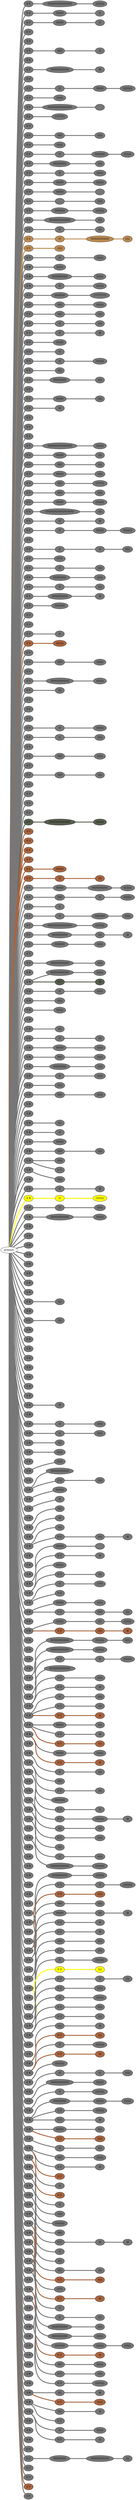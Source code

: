 graph {
 graph [rankdir=LR]
"primary" -- "A1" [penwidth=5,color="#777777"]
"A1" [label="S V", style=filled, fillcolor="#777777"]
"A1" -- "A1:0" [penwidth=5,color="#777777"]
"A1:0" [label="O\\O\\O\\O\\O\\O\\O\\O\\O", style=filled, fillcolor="#777777"]
"A1:0" -- "A1:1" [penwidth=5,color="#777777"]
"A1:1" [label="(\\\\\\\\\\\\\\\\)", style=filled, fillcolor="#777777"]
"primary" -- "A2" [penwidth=5,color="#777777"]
"A2" [label="S V", style=filled, fillcolor="#777777"]
"A2" -- "A2:0" [penwidth=5,color="#777777"]
"A2:0" [label="O\\O\\O", style=filled, fillcolor="#777777"]
"A2:0" -- "A2:1" [penwidth=5,color="#777777"]
"A2:1" [label="O", style=filled, fillcolor="#777777"]
"primary" -- "A3" [penwidth=5,color="#777777"]
"A3" [label="S V", style=filled, fillcolor="#777777"]
"A3" -- "A3:0" [penwidth=5,color="#777777"]
"A3:0" [label="O\\O\\O", style=filled, fillcolor="#777777"]
"A3:0" -- "A3:1" [penwidth=5,color="#777777"]
"A3:1" [label="O", style=filled, fillcolor="#777777"]
"primary" -- "A4" [penwidth=5,color="#777777"]
"A4" [label="S V", style=filled, fillcolor="#777777"]
"primary" -- "A5" [penwidth=5,color="#777777"]
"A5" [label="S V", style=filled, fillcolor="#777777"]
"primary" -- "A6" [penwidth=5,color="#777777"]
"A6" [label="S V", style=filled, fillcolor="#777777"]
"A6" -- "A6:0" [penwidth=5,color="#777777"]
"A6:0" [label="O\\O", style=filled, fillcolor="#777777"]
"A6:0" -- "A6:1" [penwidth=5,color="#777777"]
"A6:1" [label="O", style=filled, fillcolor="#777777"]
"primary" -- "A7" [penwidth=5,color="#777777"]
"A7" [label="S V", style=filled, fillcolor="#777777"]
"primary" -- "A8" [penwidth=5,color="#777777"]
"A8" [label="S V", style=filled, fillcolor="#777777"]
"A8" -- "A8:0" [penwidth=5,color="#777777"]
"A8:0" [label="O\\O\\O\\O\\O\\O\\O", style=filled, fillcolor="#777777"]
"A8:0" -- "A8:1" [penwidth=5,color="#777777"]
"A8:1" [label="\\8", style=filled, fillcolor="#777777"]
"primary" -- "A9" [penwidth=5,color="#777777"]
"A9" [label="S V", style=filled, fillcolor="#777777"]
"primary" -- "A10" [penwidth=5,color="#777777"]
"A10" [label="S V", style=filled, fillcolor="#777777"]
"A10" -- "A10:0" [penwidth=5,color="#777777"]
"A10:0" [label="O", style=filled, fillcolor="#777777"]
"A10:0" -- "A10:1" [penwidth=5,color="#777777"]
"A10:1" [label="O\\O\\O", style=filled, fillcolor="#777777"]
"A10:1" -- "A10:2" [penwidth=5,color="#777777"]
"A10:2" [label="(\\\\\\\\\\\\\\\\\\)", style=filled, fillcolor="#777777"]
"primary" -- "A11" [penwidth=5,color="#777777"]
"A11" [label="S V", style=filled, fillcolor="#777777"]
"A11" -- "A11:0" [penwidth=5,color="#777777"]
"A11:0" [label="(\\\\\\\\\\\\)", style=filled, fillcolor="#777777"]
"primary" -- "A12" [penwidth=5,color="#777777"]
"A12" [label="S V", style=filled, fillcolor="#777777"]
"A12" -- "A12:0" [penwidth=5,color="#777777"]
"A12:0" [label="O\\O\\O\\O\\O\\O\\O\\O\\O", style=filled, fillcolor="#777777"]
"A12:0" -- "A12:1" [penwidth=5,color="#777777"]
"A12:1" [label="", style=filled, fillcolor="#777777"]
"primary" -- "A13" [penwidth=5,color="#777777"]
"A13" [label="S V", style=filled, fillcolor="#777777"]
"A13" -- "A13:0" [penwidth=5,color="#777777"]
"A13:0" [label="(??????)", style=filled, fillcolor="#777777"]
"primary" -- "A14" [penwidth=5,color="#777777"]
"A14" [label="S V", style=filled, fillcolor="#777777"]
"primary" -- "A15" [penwidth=5,color="#777777"]
"A15" [label="S V", style=filled, fillcolor="#777777"]
"A15" -- "A15:0" [penwidth=5,color="#777777"]
"A15:0" [label="O\\O", style=filled, fillcolor="#777777"]
"A15:0" -- "A15:1" [penwidth=5,color="#777777"]
"A15:1" [label="(\\\\\\\\)", style=filled, fillcolor="#777777"]
"primary" -- "A16" [penwidth=5,color="#777777"]
"A16" [label="S V", style=filled, fillcolor="#777777"]
"A16" -- "A16:0" [penwidth=5,color="#777777"]
"A16:0" [label="(\\\\\\\\\\)", style=filled, fillcolor="#777777"]
"primary" -- "A17" [penwidth=5,color="#777777"]
"A17" [label="S V", style=filled, fillcolor="#777777"]
"A17" -- "A17:0" [penwidth=5,color="#777777"]
"A17:0" [label="O", style=filled, fillcolor="#777777"]
"A17:0" -- "A17:1" [penwidth=5,color="#777777"]
"A17:1" [label="O\\O\\O\\O", style=filled, fillcolor="#777777"]
"A17:1" -- "A17:2" [penwidth=5,color="#777777"]
"A17:2" [label="(\\\\\\\\\\\\\\)", style=filled, fillcolor="#777777"]
"primary" -- "A18" [penwidth=5,color="#777777"]
"A18" [label="S V", style=filled, fillcolor="#777777"]
"A18" -- "A18:0" [penwidth=5,color="#777777"]
"A18:0" [label="O\\O\\O\\O\\O", style=filled, fillcolor="#777777"]
"A18:0" -- "A18:1" [penwidth=5,color="#777777"]
"A18:1" [label="(\\\\\\)", style=filled, fillcolor="#777777"]
"primary" -- "A19" [penwidth=5,color="#777777"]
"A19" [label="S V", style=filled, fillcolor="#777777"]
"A19" -- "A19:0" [penwidth=5,color="#777777"]
"A19:0" [label="O", style=filled, fillcolor="#777777"]
"A19:0" -- "A19:1" [penwidth=5,color="#777777"]
"A19:1" [label="(\\\\\\\\\\\\)", style=filled, fillcolor="#777777"]
"primary" -- "A20" [penwidth=5,color="#777777"]
"A20" [label="S V", style=filled, fillcolor="#777777"]
"A20" -- "A20:0" [penwidth=5,color="#777777"]
"A20:0" [label="O\\O\\O", style=filled, fillcolor="#777777"]
"A20:0" -- "A20:1" [penwidth=5,color="#777777"]
"A20:1" [label="(\\\\\\\\\\\\\\)", style=filled, fillcolor="#777777"]
"primary" -- "A21" [penwidth=5,color="#777777"]
"A21" [label="S V", style=filled, fillcolor="#777777"]
"A21" -- "A21:0" [penwidth=5,color="#777777"]
"A21:0" [label="O\\O\\O", style=filled, fillcolor="#777777"]
"A21:0" -- "A21:1" [penwidth=5,color="#777777"]
"A21:1" [label="", style=filled, fillcolor="#777777"]
"primary" -- "A22" [penwidth=5,color="#777777"]
"A22" [label="S V", style=filled, fillcolor="#777777"]
"A22" -- "A22:0" [penwidth=5,color="#777777"]
"A22:0" [label="", style=filled, fillcolor="#777777"]
"A22:0" -- "A22:1" [penwidth=5,color="#777777"]
"A22:1" [label="(\\\\\\\\)", style=filled, fillcolor="#777777"]
"primary" -- "A23" [penwidth=5,color="#777777"]
"A23" [label="S V", style=filled, fillcolor="#777777"]
"A23" -- "A23:0" [penwidth=5,color="#777777"]
"A23:0" [label="O\\O\\O\\O", style=filled, fillcolor="#777777"]
"A23:0" -- "A23:1" [penwidth=5,color="#777777"]
"A23:1" [label="(\\\\\\\\\\\\\\\\)", style=filled, fillcolor="#777777"]
"primary" -- "A24" [penwidth=5,color="#777777"]
"A24" [label="S V", style=filled, fillcolor="#777777"]
"A24" -- "A24:0" [penwidth=5,color="#777777"]
"A24:0" [label="O\\O\\O\\O\\O\\O\\O\\O", style=filled, fillcolor="#777777"]
"A24:0" -- "A24:1" [penwidth=5,color="#777777"]
"A24:1" [label="(\\\\)", style=filled, fillcolor="#777777"]
"primary" -- "A25" [penwidth=5,color="#777777"]
"A25" [label="S V", style=filled, fillcolor="#777777"]
"A25" -- "A25:0" [penwidth=5,color="#777777"]
"A25:0" [label="O", style=filled, fillcolor="#777777"]
"A25:0" -- "A25:1" [penwidth=5,color="#777777"]
"A25:1" [label="(\\\\)", style=filled, fillcolor="#777777"]
"primary" -- "A26" [penwidth=5,color="#BB8B54"]
"A26" [label="S V", style=filled, fillcolor="#BB8B54"]
"A26" -- "A26:0" [penwidth=5,color="#BB8B54"]
"A26:0" [label="O", style=filled, fillcolor="#BB8B54"]
"A26:0" -- "A26:1" [penwidth=5,color="#BB8B54"]
"A26:1" [label="O\\O\\O\\O\\O\\O\\O", style=filled, fillcolor="#BB8B54"]
"A26:1" -- "A26:2" [penwidth=5,color="#BB8B54"]
"A26:2" [label="(\\\\\\)", style=filled, fillcolor="#BB8B54"]
"primary" -- "A27" [penwidth=5,color="#BB8B54"]
"A27" [label="S V", style=filled, fillcolor="#BB8B54"]
"A27" -- "A27:0" [penwidth=5,color="#BB8B54"]
"A27:0" [label="(\\\\\\\\)", style=filled, fillcolor="#BB8B54"]
"primary" -- "A28" [penwidth=5,color="#777777"]
"A28" [label="S V", style=filled, fillcolor="#777777"]
"A28" -- "A28:0" [penwidth=5,color="#777777"]
"A28:0" [label="O", style=filled, fillcolor="#777777"]
"A28:0" -- "A28:1" [penwidth=5,color="#777777"]
"A28:1" [label="(\\\\\\\\\\\\)", style=filled, fillcolor="#777777"]
"primary" -- "A29" [penwidth=5,color="#777777"]
"A29" [label="S R", style=filled, fillcolor="#777777"]
"A29" -- "A29:0" [penwidth=5,color="#777777"]
"A29:0" [label="(\\\\\\\\\\\\)", style=filled, fillcolor="#777777"]
"primary" -- "A30" [penwidth=5,color="#777777"]
"A30" [label="S R", style=filled, fillcolor="#777777"]
"A30" -- "A30:0" [penwidth=5,color="#777777"]
"A30:0" [label="O\\O\\O\\O\\O\\O", style=filled, fillcolor="#777777"]
"A30:0" -- "A30:1" [penwidth=5,color="#777777"]
"A30:1" [label="(\\\\\\\\\\\\)", style=filled, fillcolor="#777777"]
"primary" -- "A31" [penwidth=5,color="#777777"]
"A31" [label="S R", style=filled, fillcolor="#777777"]
"A31" -- "A31:0" [penwidth=5,color="#777777"]
"A31:0" [label="O", style=filled, fillcolor="#777777"]
"A31:0" -- "A31:1" [penwidth=5,color="#777777"]
"A31:1" [label="(\\\\\\\\\\\\\\)", style=filled, fillcolor="#777777"]
"primary" -- "A32" [penwidth=5,color="#777777"]
"A32" [label="S V", style=filled, fillcolor="#777777"]
"A32" -- "A32:0" [penwidth=5,color="#777777"]
"A32:0" [label="O\\O\\O\\O", style=filled, fillcolor="#777777"]
"A32:0" -- "A32:1" [penwidth=5,color="#777777"]
"A32:1" [label="(????????)", style=filled, fillcolor="#777777"]
"primary" -- "A33" [penwidth=5,color="#777777"]
"A33" [label="S V", style=filled, fillcolor="#777777"]
"A33" -- "A33:0" [penwidth=5,color="#777777"]
"A33:0" [label="O\\O", style=filled, fillcolor="#777777"]
"A33:0" -- "A33:1" [penwidth=5,color="#777777"]
"A33:1" [label="(\\\\\\\\\\\\\\)", style=filled, fillcolor="#777777"]
"primary" -- "A34" [penwidth=5,color="#777777"]
"A34" [label="S V", style=filled, fillcolor="#777777"]
"A34" -- "A34:0" [penwidth=5,color="#777777"]
"A34:0" [label="O\\O", style=filled, fillcolor="#777777"]
"A34:0" -- "A34:1" [penwidth=5,color="#777777"]
"A34:1" [label="(\\\\\\)", style=filled, fillcolor="#777777"]
"primary" -- "A35" [penwidth=5,color="#777777"]
"A35" [label="S V", style=filled, fillcolor="#777777"]
"A35" -- "A35:0" [penwidth=5,color="#777777"]
"A35:0" [label="O", style=filled, fillcolor="#777777"]
"A35:0" -- "A35:1" [penwidth=5,color="#777777"]
"A35:1" [label="(\\\\\\)", style=filled, fillcolor="#777777"]
"primary" -- "A36" [penwidth=5,color="#777777"]
"A36" [label="S V", style=filled, fillcolor="#777777"]
"A36" -- "A36:0" [penwidth=5,color="#777777"]
"A36:0" [label="O", style=filled, fillcolor="#777777"]
"A36:0" -- "A36:1" [penwidth=5,color="#777777"]
"A36:1" [label="\\8", style=filled, fillcolor="#777777"]
"primary" -- "A37" [penwidth=5,color="#777777"]
"A37" [label="S V", style=filled, fillcolor="#777777"]
"A37" -- "A37:0" [penwidth=5,color="#777777"]
"A37:0" [label="(\\\\\\\\\\\\\\)", style=filled, fillcolor="#777777"]
"primary" -- "A38" [penwidth=5,color="#777777"]
"A38" [label="S V", style=filled, fillcolor="#777777"]
"A38" -- "A38:0" [penwidth=5,color="#777777"]
"A38:0" [label="O", style=filled, fillcolor="#777777"]
"primary" -- "A39" [penwidth=5,color="#777777"]
"A39" [label="S V", style=filled, fillcolor="#777777"]
"A39" -- "A39:0" [penwidth=5,color="#777777"]
"A39:0" [label="O", style=filled, fillcolor="#777777"]
"A39:0" -- "A39:1" [penwidth=5,color="#777777"]
"A39:1" [label="(\\\\\\\\\\\\\\\\)", style=filled, fillcolor="#777777"]
"primary" -- "A40" [penwidth=5,color="#777777"]
"A40" [label="S V", style=filled, fillcolor="#777777"]
"A40" -- "A40:0" [penwidth=5,color="#777777"]
"A40:0" [label="(\\\\\\)", style=filled, fillcolor="#777777"]
"primary" -- "A41" [penwidth=5,color="#777777"]
"A41" [label="S V", style=filled, fillcolor="#777777"]
"A41" -- "A41:0" [penwidth=5,color="#777777"]
"A41:0" [label="O\\O\\O\\O\\O", style=filled, fillcolor="#777777"]
"A41:0" -- "A41:1" [penwidth=5,color="#777777"]
"A41:1" [label="(\\\\\\)", style=filled, fillcolor="#777777"]
"primary" -- "A42" [penwidth=5,color="#777777"]
"A42" [label="S V", style=filled, fillcolor="#777777"]
"primary" -- "A43" [penwidth=5,color="#777777"]
"A43" [label="S V", style=filled, fillcolor="#777777"]
"A43" -- "A43:0" [penwidth=5,color="#777777"]
"A43:0" [label="O\\O\\O", style=filled, fillcolor="#777777"]
"A43:0" -- "A43:1" [penwidth=5,color="#777777"]
"A43:1" [label="(\\\\\\)", style=filled, fillcolor="#777777"]
"primary" -- "A44" [penwidth=5,color="#777777"]
"A44" [label="S V", style=filled, fillcolor="#777777"]
"A44" -- "A44:0" [penwidth=5,color="#777777"]
"A44:0" [label="\\8", style=filled, fillcolor="#777777"]
"primary" -- "A45" [penwidth=5,color="#777777"]
"A45" [label="S V", style=filled, fillcolor="#777777"]
"primary" -- "A46" [penwidth=5,color="#777777"]
"A46" [label="S V", style=filled, fillcolor="#777777"]
"primary" -- "A47" [penwidth=5,color="#777777"]
"A47" [label="S V", style=filled, fillcolor="#777777"]
"primary" -- "A48" [penwidth=5,color="#777777"]
"A48" [label="S V", style=filled, fillcolor="#777777"]
"A48" -- "A48:0" [penwidth=5,color="#777777"]
"A48:0" [label="O\\O\\O\\O\\O\\O\\O\\O\\O", style=filled, fillcolor="#777777"]
"A48:0" -- "A48:1" [penwidth=5,color="#777777"]
"A48:1" [label="(\\\\\\\\\\\\\\)", style=filled, fillcolor="#777777"]
"primary" -- "A49" [penwidth=5,color="#777777"]
"A49" [label="S V", style=filled, fillcolor="#777777"]
"A49" -- "A49:0" [penwidth=5,color="#777777"]
"A49:0" [label="O\\O\\O", style=filled, fillcolor="#777777"]
"A49:0" -- "A49:1" [penwidth=5,color="#777777"]
"A49:1" [label="(\\\\)", style=filled, fillcolor="#777777"]
"primary" -- "A50" [penwidth=5,color="#777777"]
"A50" [label="S V", style=filled, fillcolor="#777777"]
"A50" -- "A50:0" [penwidth=5,color="#777777"]
"A50:0" [label="O\\O", style=filled, fillcolor="#777777"]
"A50:0" -- "A50:1" [penwidth=5,color="#777777"]
"A50:1" [label="(\\\\)", style=filled, fillcolor="#777777"]
"primary" -- "A51" [penwidth=5,color="#777777"]
"A51" [label="S V", style=filled, fillcolor="#777777"]
"A51" -- "A51:0" [penwidth=5,color="#777777"]
"A51:0" [label="O\\O\\O", style=filled, fillcolor="#777777"]
"A51:0" -- "A51:1" [penwidth=5,color="#777777"]
"A51:1" [label="(\\\\\\\\)", style=filled, fillcolor="#777777"]
"primary" -- "A52" [penwidth=5,color="#777777"]
"A52" [label="S V", style=filled, fillcolor="#777777"]
"A52" -- "A52:0" [penwidth=5,color="#777777"]
"A52:0" [label="O\\O", style=filled, fillcolor="#777777"]
"A52:0" -- "A52:1" [penwidth=5,color="#777777"]
"A52:1" [label="(?????)", style=filled, fillcolor="#777777"]
"primary" -- "A53" [penwidth=5,color="#777777"]
"A53" [label="S V", style=filled, fillcolor="#777777"]
"A53" -- "A53:0" [penwidth=5,color="#777777"]
"A53:0" [label="O\\O", style=filled, fillcolor="#777777"]
"A53:0" -- "A53:1" [penwidth=5,color="#777777"]
"A53:1" [label="(\\\\\\\\)", style=filled, fillcolor="#777777"]
"primary" -- "A54" [penwidth=5,color="#777777"]
"A54" [label="S V", style=filled, fillcolor="#777777"]
"A54" -- "A54:0" [penwidth=5,color="#777777"]
"A54:0" [label="O\\O\\O", style=filled, fillcolor="#777777"]
"A54:0" -- "A54:1" [penwidth=5,color="#777777"]
"A54:1" [label="(\\\\\\\\\\\\\\\\)", style=filled, fillcolor="#777777"]
"primary" -- "A55" [penwidth=5,color="#777777"]
"A55" [label="S V", style=filled, fillcolor="#777777"]
"A55" -- "A55:0" [penwidth=5,color="#777777"]
"A55:0" [label="O?O?O?O?O?O?O?O?O", style=filled, fillcolor="#777777"]
"A55:0" -- "A55:1" [penwidth=5,color="#777777"]
"A55:1" [label="(\\\\)", style=filled, fillcolor="#777777"]
"primary" -- "A56" [penwidth=5,color="#777777"]
"A56" [label="S V", style=filled, fillcolor="#777777"]
"A56" -- "A56:0" [penwidth=5,color="#777777"]
"A56:0" [label="O", style=filled, fillcolor="#777777"]
"A56:0" -- "A56:1" [penwidth=5,color="#777777"]
"A56:1" [label="\\8", style=filled, fillcolor="#777777"]
"primary" -- "A57" [penwidth=5,color="#777777"]
"A57" [label="S V", style=filled, fillcolor="#777777"]
"A57" -- "A57:0" [penwidth=5,color="#777777"]
"A57:0" [label="O", style=filled, fillcolor="#777777"]
"A57:0" -- "A57:1" [penwidth=5,color="#777777"]
"A57:1" [label="O\\O\\O", style=filled, fillcolor="#777777"]
"A57:1" -- "A57:2" [penwidth=5,color="#777777"]
"A57:2" [label="(\\\\\\\\\\\\\\\\\\)", style=filled, fillcolor="#777777"]
"primary" -- "A58" [penwidth=5,color="#777777"]
"A58" [label="S V", style=filled, fillcolor="#777777"]
"primary" -- "A59" [penwidth=5,color="#777777"]
"A59" [label="S V", style=filled, fillcolor="#777777"]
"A59" -- "A59:0" [penwidth=5,color="#777777"]
"A59:0" [label="O", style=filled, fillcolor="#777777"]
"A59:0" -- "A59:1" [penwidth=5,color="#777777"]
"A59:1" [label="O", style=filled, fillcolor="#777777"]
"A59:1" -- "A59:2" [penwidth=5,color="#777777"]
"A59:2" [label="(\\\\\\\\)", style=filled, fillcolor="#777777"]
"primary" -- "A60" [penwidth=5,color="#777777"]
"A60" [label="S V", style=filled, fillcolor="#777777"]
"A60" -- "A60:0" [penwidth=5,color="#777777"]
"A60:0" [label="(???)", style=filled, fillcolor="#777777"]
"primary" -- "A61" [penwidth=5,color="#777777"]
"A61" [label="S V", style=filled, fillcolor="#777777"]
"A61" -- "A61:0" [penwidth=5,color="#777777"]
"A61:0" [label="O", style=filled, fillcolor="#777777"]
"A61:0" -- "A61:1" [penwidth=5,color="#777777"]
"A61:1" [label="(\\\\\\)", style=filled, fillcolor="#777777"]
"primary" -- "A62" [penwidth=5,color="#777777"]
"A62" [label="S V", style=filled, fillcolor="#777777"]
"A62" -- "A62:0" [penwidth=5,color="#777777"]
"A62:0" [label="O\\O\\O\\O\\O", style=filled, fillcolor="#777777"]
"A62:0" -- "A62:1" [penwidth=5,color="#777777"]
"A62:1" [label="(\\\\\\\\\\)", style=filled, fillcolor="#777777"]
"primary" -- "A63" [penwidth=5,color="#777777"]
"A63" [label="S V", style=filled, fillcolor="#777777"]
"A63" -- "A63:0" [penwidth=5,color="#777777"]
"A63:0" [label="O", style=filled, fillcolor="#777777"]
"A63:0" -- "A63:1" [penwidth=5,color="#777777"]
"A63:1" [label="(\\\\)", style=filled, fillcolor="#777777"]
"primary" -- "A64" [penwidth=5,color="#777777"]
"A64" [label="S V", style=filled, fillcolor="#777777"]
"A64" -- "A64:0" [penwidth=5,color="#777777"]
"A64:0" [label="O\\O\\O\\O\\O\\O", style=filled, fillcolor="#777777"]
"A64:0" -- "A64:1" [penwidth=5,color="#777777"]
"A64:1" [label="\\8", style=filled, fillcolor="#777777"]
"primary" -- "A65" [penwidth=5,color="#777777"]
"A65" [label="S V", style=filled, fillcolor="#777777"]
"A65" -- "A65:0" [penwidth=5,color="#777777"]
"A65:0" [label="O\\O\\O\\O", style=filled, fillcolor="#777777"]
"primary" -- "A66" [penwidth=5,color="#777777"]
"A66" [label="S V", style=filled, fillcolor="#777777"]
"primary" -- "A67" [penwidth=5,color="#777777"]
"A67" [label="S V", style=filled, fillcolor="#777777"]
"primary" -- "A68" [penwidth=5,color="#777777"]
"A68" [label="S V", style=filled, fillcolor="#777777"]
"A68" -- "A68:0" [penwidth=5,color="#777777"]
"A68:0" [label="O", style=filled, fillcolor="#777777"]
"primary" -- "A69" [penwidth=5,color="#A86540"]
"A69" [label="S V", style=filled, fillcolor="#A86540"]
"A69" -- "A69:0" [penwidth=5,color="#A86540"]
"A69:0" [label="(\\\\\\\\\\\\\\)", style=filled, fillcolor="#A86540"]
"primary" -- "A70" [penwidth=5,color="#777777"]
"A70" [label="S V", style=filled, fillcolor="#777777"]
"primary" -- "A71" [penwidth=5,color="#777777"]
"A71" [label="S V", style=filled, fillcolor="#777777"]
"A71" -- "A71:0" [penwidth=5,color="#777777"]
"A71:0" [label="O\\O", style=filled, fillcolor="#777777"]
"A71:0" -- "A71:1" [penwidth=5,color="#777777"]
"A71:1" [label="(\\\\\\\\\\\\)", style=filled, fillcolor="#777777"]
"primary" -- "A72" [penwidth=5,color="#777777"]
"A72" [label="S V", style=filled, fillcolor="#777777"]
"primary" -- "A73" [penwidth=5,color="#777777"]
"A73" [label="S V", style=filled, fillcolor="#777777"]
"A73" -- "A73:0" [penwidth=5,color="#777777"]
"A73:0" [label="O\\O\\O\\O\\O\\O\\O", style=filled, fillcolor="#777777"]
"A73:0" -- "A73:1" [penwidth=5,color="#777777"]
"A73:1" [label="(\\\\\\\\\\\\\\)", style=filled, fillcolor="#777777"]
"primary" -- "A74" [penwidth=5,color="#777777"]
"A74" [label="S V", style=filled, fillcolor="#777777"]
"A74" -- "A74:0" [penwidth=5,color="#777777"]
"A74:0" [label="(\\\\)", style=filled, fillcolor="#777777"]
"primary" -- "A75" [penwidth=5,color="#777777"]
"A75" [label="S V", style=filled, fillcolor="#777777"]
"primary" -- "A76" [penwidth=5,color="#777777"]
"A76" [label="S V", style=filled, fillcolor="#777777"]
"primary" -- "A77" [penwidth=5,color="#777777"]
"A77" [label="S V", style=filled, fillcolor="#777777"]
"primary" -- "A78" [penwidth=5,color="#777777"]
"A78" [label="S V", style=filled, fillcolor="#777777"]
"A78" -- "A78:0" [penwidth=5,color="#777777"]
"A78:0" [label="O", style=filled, fillcolor="#777777"]
"A78:0" -- "A78:1" [penwidth=5,color="#777777"]
"A78:1" [label="(\\\\\\\\\\\\\\)", style=filled, fillcolor="#777777"]
"primary" -- "A79" [penwidth=5,color="#777777"]
"A79" [label="S V", style=filled, fillcolor="#777777"]
"A79" -- "A79:0" [penwidth=5,color="#777777"]
"A79:0" [label="O", style=filled, fillcolor="#777777"]
"A79:0" -- "A79:1" [penwidth=5,color="#777777"]
"A79:1" [label="(\\\\\\\\)", style=filled, fillcolor="#777777"]
"primary" -- "A80" [penwidth=5,color="#777777"]
"A80" [label="S V", style=filled, fillcolor="#777777"]
"primary" -- "A81" [penwidth=5,color="#777777"]
"A81" [label="S V", style=filled, fillcolor="#777777"]
"A81" -- "A81:0" [penwidth=5,color="#777777"]
"A81:0" [label="O\\O", style=filled, fillcolor="#777777"]
"A81:0" -- "A81:1" [penwidth=5,color="#777777"]
"A81:1" [label="(\\\\\\\\\\)", style=filled, fillcolor="#777777"]
"primary" -- "A82" [penwidth=5,color="#777777"]
"A82" [label="S V", style=filled, fillcolor="#777777"]
"primary" -- "A83" [penwidth=5,color="#777777"]
"A83" [label="S V", style=filled, fillcolor="#777777"]
"A83" -- "A83:0" [penwidth=5,color="#777777"]
"A83:0" [label="O\\O", style=filled, fillcolor="#777777"]
"A83:0" -- "A83:1" [penwidth=5,color="#777777"]
"A83:1" [label="(\\\\\\)", style=filled, fillcolor="#777777"]
"primary" -- "A84" [penwidth=5,color="#777777"]
"A84" [label="S V", style=filled, fillcolor="#777777"]
"primary" -- "A85" [penwidth=5,color="#777777"]
"A85" [label="S V", style=filled, fillcolor="#777777"]
"primary" -- "A86" [penwidth=5,color="#777777"]
"A86" [label="S V", style=filled, fillcolor="#777777"]
"primary" -- "A87" [penwidth=5,color="#777777"]
"A87" [label="S V", style=filled, fillcolor="#777777"]
"primary" -- "A88" [penwidth=5,color="#575E4E"]
"A88" [label="S V", style=filled, fillcolor="#575E4E"]
"A88" -- "A88:0" [penwidth=5,color="#575E4E"]
"A88:0" [label="O\\O\\O\\O\\O\\O\\O\\O", style=filled, fillcolor="#575E4E"]
"A88:0" -- "A88:1" [penwidth=5,color="#575E4E"]
"A88:1" [label="(\\\\\\\\\\\\\\)", style=filled, fillcolor="#575E4E"]
"primary" -- "A89" [penwidth=5,color="#A86540"]
"A89" [label="S V", style=filled, fillcolor="#A86540"]
"primary" -- "A90" [penwidth=5,color="#A86540"]
"A90" [label="S V", style=filled, fillcolor="#A86540"]
"primary" -- "A91" [penwidth=5,color="#A86540"]
"A91" [label="S V", style=filled, fillcolor="#A86540"]
"primary" -- "A92" [penwidth=5,color="#A86540"]
"A92" [label="S V", style=filled, fillcolor="#A86540"]
"primary" -- "A93" [penwidth=5,color="#A86540"]
"A93" [label="S V", style=filled, fillcolor="#A86540"]
"A93" -- "A93:0" [penwidth=5,color="#A86540"]
"A93:0" [label="O\\O\\O", style=filled, fillcolor="#A86540"]
"primary" -- "A94" [penwidth=5,color="#A86540"]
"A94" [label="S V", style=filled, fillcolor="#A86540"]
"A94" -- "A94:0" [penwidth=5,color="#A86540"]
"A94:0" [label="O", style=filled, fillcolor="#A86540"]
"A94:0" -- "A94:1" [penwidth=5,color="#A86540"]
"A94:1" [label="(\\\\)", style=filled, fillcolor="#A86540"]
"primary" -- "B1" [penwidth=5,color="#777777"]
"B1" [label="S V", style=filled, fillcolor="#777777"]
"B1" -- "B1:0" [penwidth=5,color="#777777"]
"B1:0" [label="O\\O\\O", style=filled, fillcolor="#777777"]
"B1:0" -- "B1:1" [penwidth=5,color="#777777"]
"B1:1" [label="O\\O\\O\\O\\O\\O", style=filled, fillcolor="#777777"]
"B1:1" -- "B1:2" [penwidth=5,color="#777777"]
"B1:2" [label="(\\\\\\\\\\\\\\\\)", style=filled, fillcolor="#777777"]
"primary" -- "B2" [penwidth=5,color="#777777"]
"B2" [label="S V", style=filled, fillcolor="#777777"]
"B2" -- "B2:0" [penwidth=5,color="#777777"]
"B2:0" [label="O\\O", style=filled, fillcolor="#777777"]
"B2:0" -- "B2:1" [penwidth=5,color="#777777"]
"B2:1" [label="O", style=filled, fillcolor="#777777"]
"B2:1" -- "B2:2" [penwidth=5,color="#777777"]
"B2:2" [label="(\\\\\\\\\\\\\\\\)", style=filled, fillcolor="#777777"]
"primary" -- "B3" [penwidth=5,color="#777777"]
"B3" [label="S V", style=filled, fillcolor="#777777"]
"B3" -- "B3:0" [penwidth=5,color="#777777"]
"B3:0" [label="O", style=filled, fillcolor="#777777"]
"primary" -- "B4" [penwidth=5,color="#777777"]
"B4" [label="S V", style=filled, fillcolor="#777777"]
"B4" -- "B4:0" [penwidth=5,color="#777777"]
"B4:0" [label="O", style=filled, fillcolor="#777777"]
"B4:0" -- "B4:1" [penwidth=5,color="#777777"]
"B4:1" [label="O\\O\\O\\O", style=filled, fillcolor="#777777"]
"B4:1" -- "B4:2" [penwidth=5,color="#777777"]
"B4:2" [label="(\\\\\\\\\\)", style=filled, fillcolor="#777777"]
"primary" -- "B5" [penwidth=5,color="#777777"]
"B5" [label="S V", style=filled, fillcolor="#777777"]
"B5" -- "B5:0" [penwidth=5,color="#777777"]
"B5:0" [label="O\\O\\O\\O\\O\\O\\O\\O\\O", style=filled, fillcolor="#777777"]
"B5:0" -- "B5:1" [penwidth=5,color="#777777"]
"B5:1" [label="(\\\\\\\\\\\\\\\\\\)", style=filled, fillcolor="#777777"]
"primary" -- "B6" [penwidth=5,color="#777777"]
"B6" [label="S V", style=filled, fillcolor="#777777"]
"B6" -- "B6:0" [penwidth=5,color="#777777"]
"B6:0" [label="O\\O\\O\\O\\O\\O", style=filled, fillcolor="#777777"]
"B6:0" -- "B6:1" [penwidth=5,color="#777777"]
"B6:1" [label="(\\\\)", style=filled, fillcolor="#777777"]
"B6:1" -- "B6:2" [penwidth=5,color="#777777"]
"B6:2" [label="\\8", style=filled, fillcolor="#777777"]
"primary" -- "B7" [penwidth=5,color="#777777"]
"B7" [label="S V", style=filled, fillcolor="#777777"]
"B7" -- "B7:0" [penwidth=5,color="#777777"]
"B7:0" [label="O\\O\\O\\O", style=filled, fillcolor="#777777"]
"B7:0" -- "B7:1" [penwidth=5,color="#777777"]
"B7:1" [label="(\\\\\\\\\\)", style=filled, fillcolor="#777777"]
"primary" -- "B8" [penwidth=5,color="#777777"]
"B8" [label="S V", style=filled, fillcolor="#777777"]
"primary" -- "B9" [penwidth=5,color="#777777"]
"B9" [label="S V", style=filled, fillcolor="#777777"]
"B9" -- "B9:0" [penwidth=5,color="#777777"]
"B9:0" [label="O\\O\\O\\O\\O\\O\\O", style=filled, fillcolor="#777777"]
"B9:0" -- "B9:1" [penwidth=5,color="#777777"]
"B9:1" [label="(\\\\\\\\)", style=filled, fillcolor="#777777"]
"primary" -- "B10" [penwidth=5,color="#777777"]
"B10" [label="S R", style=filled, fillcolor="#777777"]
"primary" -- "B11" [penwidth=5,color="#777777"]
"B11" [label="S R", style=filled, fillcolor="#777777"]
"B11" -- "B11:0" [penwidth=5,color="#777777"]
"B11:0" [label="O\\O\\O\\O\\O\\O\\O", style=filled, fillcolor="#777777"]
"B11:0" -- "B11:1" [penwidth=5,color="#777777"]
"B11:1" [label="(\\\\\\\\\\\\)", style=filled, fillcolor="#777777"]
"B11" -- "B11s1" [penwidth=5,color="#575E4E"]
"B11s1" [label="S U", style=filled, fillcolor="#575E4E"]
"B11s1" -- "B11s1:0" [penwidth=5,color="#575E4E"]
"B11s1:0" [label="/8", style=filled, fillcolor="#575E4E"]
"primary" -- "B12" [penwidth=5,color="#777777"]
"B12" [label="S R", style=filled, fillcolor="#777777"]
"B12" -- "B12:0" [penwidth=5,color="#777777"]
"B12:0" [label="O", style=filled, fillcolor="#777777"]
"B12:0" -- "B12:1" [penwidth=5,color="#777777"]
"B12:1" [label="(\\\\\\\\\\)", style=filled, fillcolor="#777777"]
"primary" -- "B13" [penwidth=5,color="#777777"]
"B13" [label="S R", style=filled, fillcolor="#777777"]
"B13" -- "B13:0" [penwidth=5,color="#777777"]
"B13:0" [label="(\\\\\\\\)", style=filled, fillcolor="#777777"]
"primary" -- "B14" [penwidth=5,color="#777777"]
"B14" [label="S R", style=filled, fillcolor="#777777"]
"B14" -- "B14:0" [penwidth=5,color="#777777"]
"B14:0" [label="(\\\\\\\\\\\\)", style=filled, fillcolor="#777777"]
"primary" -- "B15" [penwidth=5,color="#777777"]
"B15" [label="S R", style=filled, fillcolor="#777777"]
"primary" -- "B16" [penwidth=5,color="#777777"]
"B16" [label="S R", style=filled, fillcolor="#777777"]
"B16" -- "B16:0" [penwidth=5,color="#777777"]
"B16:0" [label="(\\\\)", style=filled, fillcolor="#777777"]
"primary" -- "B17" [penwidth=5,color="#777777"]
"B17" [label="S R", style=filled, fillcolor="#777777"]
"B17" -- "B17:0" [penwidth=5,color="#777777"]
"B17:0" [label="O", style=filled, fillcolor="#777777"]
"B17:0" -- "B17:1" [penwidth=5,color="#777777"]
"B17:1" [label="(\\\\)", style=filled, fillcolor="#777777"]
"primary" -- "B18" [penwidth=5,color="#777777"]
"B18" [label="S R", style=filled, fillcolor="#777777"]
"B18" -- "B18:0" [penwidth=5,color="#777777"]
"B18:0" [label="O\\O\\O", style=filled, fillcolor="#777777"]
"B18:0" -- "B18:1" [penwidth=5,color="#777777"]
"B18:1" [label="(\\\\\\\\\\)", style=filled, fillcolor="#777777"]
"primary" -- "B19" [penwidth=5,color="#777777"]
"B19" [label="S R", style=filled, fillcolor="#777777"]
"B19" -- "B19:0" [penwidth=5,color="#777777"]
"B19:0" [label="O\\O", style=filled, fillcolor="#777777"]
"B19:0" -- "B19:1" [penwidth=5,color="#777777"]
"B19:1" [label="(\\\\\\\\\\)", style=filled, fillcolor="#777777"]
"primary" -- "B20" [penwidth=5,color="#777777"]
"B20" [label="S R", style=filled, fillcolor="#777777"]
"B20" -- "B20:0" [penwidth=5,color="#777777"]
"B20:0" [label="O\\O\\O\\O\\O", style=filled, fillcolor="#777777"]
"B20:0" -- "B20:1" [penwidth=5,color="#777777"]
"B20:1" [label="(\\\\\\\\)", style=filled, fillcolor="#777777"]
"primary" -- "B21" [penwidth=5,color="#777777"]
"B21" [label="S R", style=filled, fillcolor="#777777"]
"B21" -- "B21:0" [penwidth=5,color="#777777"]
"B21:0" [label="O", style=filled, fillcolor="#777777"]
"B21:0" -- "B21:1" [penwidth=5,color="#777777"]
"B21:1" [label="(\\\\\\\\\\)", style=filled, fillcolor="#777777"]
"primary" -- "B22" [penwidth=5,color="#777777"]
"B22" [label="S R", style=filled, fillcolor="#777777"]
"B22" -- "B22:0" [penwidth=5,color="#777777"]
"B22:0" [label="(\\\\\\\\)", style=filled, fillcolor="#777777"]
"primary" -- "B23" [penwidth=5,color="#777777"]
"B23" [label="S R", style=filled, fillcolor="#777777"]
"B23" -- "B23:0" [penwidth=5,color="#777777"]
"B23:0" [label="O\\O", style=filled, fillcolor="#777777"]
"B23:0" -- "B23:1" [penwidth=5,color="#777777"]
"B23:1" [label="(\\\\\\\\\\)", style=filled, fillcolor="#777777"]
"primary" -- "B24" [penwidth=5,color="#777777"]
"B24" [label="S R", style=filled, fillcolor="#777777"]
"primary" -- "B25" [penwidth=5,color="#777777"]
"B25" [label="S R", style=filled, fillcolor="#777777"]
"primary" -- "B26" [penwidth=5,color="#777777"]
"B26" [label="S R", style=filled, fillcolor="#777777"]
"B26" -- "B26:0" [penwidth=5,color="#777777"]
"B26:0" [label="(\\\\)", style=filled, fillcolor="#777777"]
"primary" -- "B27" [penwidth=5,color="#777777"]
"B27" [label="S R", style=filled, fillcolor="#777777"]
"B27" -- "B27:0" [penwidth=5,color="#777777"]
"B27:0" [label="O", style=filled, fillcolor="#777777"]
"primary" -- "B28" [penwidth=5,color="#777777"]
"B28" [label="S R", style=filled, fillcolor="#777777"]
"B28" -- "B28:0" [penwidth=5,color="#777777"]
"B28:0" [label="O\\O\\O", style=filled, fillcolor="#777777"]
"primary" -- "B29" [penwidth=5,color="#777777"]
"B29" [label="S R", style=filled, fillcolor="#777777"]
"B29" -- "B29:0" [penwidth=5,color="#777777"]
"B29:0" [label="O\\O", style=filled, fillcolor="#777777"]
"B29:0" -- "B29:1" [penwidth=5,color="#777777"]
"B29:1" [label="(\\\\\\)", style=filled, fillcolor="#777777"]
"primary" -- "B30" [penwidth=5,color="#777777"]
"B30" [label="S R", style=filled, fillcolor="#777777"]
"B30" -- "B30:0" [penwidth=5,color="#777777"]
"B30:0" [label="(\\\\\\\\)", style=filled, fillcolor="#777777"]
"B30" -- "B30s1" [penwidth=5,color="#777777"]
"B30s1" [label="S U", style=filled, fillcolor="#777777"]
"primary" -- "B31" [penwidth=5,color="#777777"]
"B31" [label="S R", style=filled, fillcolor="#777777"]
"B31" -- "B31:0" [penwidth=5,color="#777777"]
"B31:0" [label="(\\\\\\\\)", style=filled, fillcolor="#777777"]
"primary" -- "B32" [penwidth=5,color="#777777"]
"B32" [label="S R", style=filled, fillcolor="#777777"]
"primary" -- "B33" [penwidth=5,color="#777777"]
"B33" [label="S R", style=filled, fillcolor="#777777"]
"B33" -- "B33:0" [penwidth=5,color="#777777"]
"B33:0" [label="O", style=filled, fillcolor="#777777"]
"B33:0" -- "B33:1" [penwidth=5,color="#777777"]
"B33:1" [label="\\8", style=filled, fillcolor="#777777"]
"primary" -- "B34" [penwidth=5,color=yellow]
"B34" [label="S R", style=filled, fillcolor=yellow]
"B34" -- "B34:0" [penwidth=5,color=yellow]
"B34:0" [label="O", style=filled, fillcolor=yellow]
"B34:0" -- "B34:1" [penwidth=5,color=yellow]
"B34:1" [label="(\\\\\\\\\\\\\\\\)", style=filled, fillcolor=yellow]
"primary" -- "B35" [penwidth=5,color="#777777"]
"B35" [label="S R", style=filled, fillcolor="#777777"]
"B35" -- "B35:0" [penwidth=5,color="#777777"]
"B35:0" [label="O", style=filled, fillcolor="#777777"]
"B35:0" -- "B35:1" [penwidth=5,color="#777777"]
"B35:1" [label="(\\\\\\\\\\)", style=filled, fillcolor="#777777"]
"primary" -- "B36" [penwidth=5,color="#777777"]
"B36" [label="S R", style=filled, fillcolor="#777777"]
"B36" -- "B36:0" [penwidth=5,color="#777777"]
"B36:0" [label="O\\O\\O\\O\\O\\O\\O", style=filled, fillcolor="#777777"]
"B36:0" -- "B36:1" [penwidth=5,color="#777777"]
"B36:1" [label="(\\\\\\\\\\\\\\)", style=filled, fillcolor="#777777"]
"primary" -- "B37" [penwidth=5,color="#777777"]
"B37" [label="S R", style=filled, fillcolor="#777777"]
"primary" -- "B38" [penwidth=5,color="#777777"]
"B38" [label="S R", style=filled, fillcolor="#777777"]
"primary" -- "B39" [penwidth=5,color="#777777"]
"B39" [label="S R", style=filled, fillcolor="#777777"]
"primary" -- "B40" [penwidth=5,color="#777777"]
"B40" [label="S R", style=filled, fillcolor="#777777"]
"primary" -- "B41" [penwidth=5,color="#777777"]
"B41" [label="S R", style=filled, fillcolor="#777777"]
"primary" -- "B42" [penwidth=5,color="#777777"]
"B42" [label="S R", style=filled, fillcolor="#777777"]
"primary" -- "B43" [penwidth=5,color="#777777"]
"B43" [label="S R", style=filled, fillcolor="#777777"]
"primary" -- "B44" [penwidth=5,color="#777777"]
"B44" [label="S R", style=filled, fillcolor="#777777"]
"primary" -- "B45" [penwidth=5,color="#777777"]
"B45" [label="S R", style=filled, fillcolor="#777777"]
"B45" -- "B45:0" [penwidth=5,color="#777777"]
"B45:0" [label="(\\\\)", style=filled, fillcolor="#777777"]
"primary" -- "B46" [penwidth=5,color="#777777"]
"B46" [label="S R", style=filled, fillcolor="#777777"]
"primary" -- "B47" [penwidth=5,color="#777777"]
"B47" [label="S U", style=filled, fillcolor="#777777"]
"B47" -- "B47:0" [penwidth=5,color="#777777"]
"B47:0" [label="(\\\\)", style=filled, fillcolor="#777777"]
"primary" -- "B48" [penwidth=5,color="#777777"]
"B48" [label="S R", style=filled, fillcolor="#777777"]
"primary" -- "B49" [penwidth=5,color="#777777"]
"B49" [label="S R", style=filled, fillcolor="#777777"]
"primary" -- "B50" [penwidth=5,color="#777777"]
"B50" [label="S R", style=filled, fillcolor="#777777"]
"primary" -- "B51" [penwidth=5,color="#777777"]
"B51" [label="S R", style=filled, fillcolor="#777777"]
"primary" -- "B52" [penwidth=5,color="#777777"]
"B52" [label="S R", style=filled, fillcolor="#777777"]
"primary" -- "B53" [penwidth=5,color="#777777"]
"B53" [label="S R", style=filled, fillcolor="#777777"]
"primary" -- "B54" [penwidth=5,color="#777777"]
"B54" [label="S R", style=filled, fillcolor="#777777"]
"primary" -- "B55" [penwidth=5,color="#777777"]
"B55" [label="S R", style=filled, fillcolor="#777777"]
"primary" -- "B56" [penwidth=5,color="#777777"]
"B56" [label="S R", style=filled, fillcolor="#777777"]
"B56" -- "B56:0" [penwidth=5,color="#777777"]
"B56:0" [label="\\8", style=filled, fillcolor="#777777"]
"primary" -- "B57" [penwidth=5,color="#777777"]
"B57" [label="S R", style=filled, fillcolor="#777777"]
"primary" -- "B58" [penwidth=5,color="#777777"]
"B58" [label="S R", style=filled, fillcolor="#777777"]
"B58" -- "B58:0" [penwidth=5,color="#777777"]
"B58:0" [label="O", style=filled, fillcolor="#777777"]
"B58:0" -- "B58:1" [penwidth=5,color="#777777"]
"B58:1" [label="(\\\\\\\\\\)", style=filled, fillcolor="#777777"]
"primary" -- "B59" [penwidth=5,color="#777777"]
"B59" [label="S R", style=filled, fillcolor="#777777"]
"B59" -- "B59:0" [penwidth=5,color="#777777"]
"B59:0" [label="O", style=filled, fillcolor="#777777"]
"B59:0" -- "B59:1" [penwidth=5,color="#777777"]
"B59:1" [label="(\\\\\\\\\\)", style=filled, fillcolor="#777777"]
"primary" -- "B60" [penwidth=5,color="#777777"]
"B60" [label="S R", style=filled, fillcolor="#777777"]
"B60" -- "B60:0" [penwidth=5,color="#777777"]
"B60:0" [label="(\\\\)", style=filled, fillcolor="#777777"]
"primary" -- "B61" [penwidth=5,color="#777777"]
"B61" [label="S R", style=filled, fillcolor="#777777"]
"B61" -- "B61:0" [penwidth=5,color="#777777"]
"B61:0" [label="(\\\\\\\\\\)", style=filled, fillcolor="#777777"]
"primary" -- "B62" [penwidth=5,color="#777777"]
"B62" [label="S R", style=filled, fillcolor="#777777"]
"primary" -- "B63" [penwidth=5,color="#777777"]
"B63" [label="S R", style=filled, fillcolor="#777777"]
"B63" -- "B63:0" [penwidth=5,color="#777777"]
"B63:0" [label="(\\\\\\\\\\)", style=filled, fillcolor="#777777"]
"primary" -- "B64" [penwidth=5,color="#777777"]
"B64" [label="S R", style=filled, fillcolor="#777777"]
"primary" -- "B65" [penwidth=5,color="#777777"]
"B65" [label="S R", style=filled, fillcolor="#777777"]
"B65" -- "B65:0" [penwidth=5,color="#777777"]
"B65:0" [label="O\\O\\O\\O\\O\\O\\O", style=filled, fillcolor="#777777"]
"B65" -- "B65s1" [penwidth=5,color="#777777"]
"B65s1" [label="S U", style=filled, fillcolor="#777777"]
"B65s1" -- "B65s1:0" [penwidth=5,color="#777777"]
"B65s1:0" [label="(\\\\\\)", style=filled, fillcolor="#777777"]
"primary" -- "B66" [penwidth=5,color="#777777"]
"B66" [label="S R", style=filled, fillcolor="#777777"]
"B66" -- "B66:0" [penwidth=5,color="#777777"]
"B66:0" [label="(\\\\\\\\\\\\\\\\)", style=filled, fillcolor="#777777"]
"primary" -- "B67" [penwidth=5,color="#777777"]
"B67" [label="S R", style=filled, fillcolor="#777777"]
"B67" -- "B67:0" [penwidth=5,color="#777777"]
"B67:0" [label="O", style=filled, fillcolor="#777777"]
"primary" -- "B68" [penwidth=5,color="#777777"]
"B68" [label="S R", style=filled, fillcolor="#777777"]
"primary" -- "B69" [penwidth=5,color="#777777"]
"B69" [label="S R", style=filled, fillcolor="#777777"]
"B69" -- "B69:0" [penwidth=5,color="#777777"]
"B69:0" [label="(\\\\\\)", style=filled, fillcolor="#777777"]
"primary" -- "B70" [penwidth=5,color="#777777"]
"B70" [label="S R", style=filled, fillcolor="#777777"]
"B70" -- "B70:0" [penwidth=5,color="#777777"]
"B70:0" [label="\\8", style=filled, fillcolor="#777777"]
"primary" -- "C1" [penwidth=5,color="#777777"]
"C1" [label="S R", style=filled, fillcolor="#777777"]
"C1" -- "C1:0" [penwidth=5,color="#777777"]
"C1:0" [label="(\\\\)", style=filled, fillcolor="#777777"]
"C1" -- "C1s1" [penwidth=5,color="#777777"]
"C1s1" [label="S U", style=filled, fillcolor="#777777"]
"C1s1" -- "C1s1:0" [penwidth=5,color="#777777"]
"C1s1:0" [label="(\\\\\\)", style=filled, fillcolor="#777777"]
"C1s1:0" -- "C1s1:1" [penwidth=5,color="#777777"]
"C1s1:1" [label="\\8", style=filled, fillcolor="#777777"]
"primary" -- "C2" [penwidth=5,color="#777777"]
"C2" [label="S R", style=filled, fillcolor="#777777"]
"primary" -- "C3" [penwidth=5,color="#777777"]
"C3" [label="S R", style=filled, fillcolor="#777777"]
"primary" -- "C4" [penwidth=5,color="#777777"]
"C4" [label="S R", style=filled, fillcolor="#777777"]
"primary" -- "C5" [penwidth=5,color="#777777"]
"C5" [label="S R", style=filled, fillcolor="#777777"]
"C5" -- "C5:0" [penwidth=5,color="#777777"]
"C5:0" [label="O\\O\\O", style=filled, fillcolor="#777777"]
"C5:0" -- "C5:1" [penwidth=5,color="#777777"]
"C5:1" [label="", style=filled, fillcolor="#777777"]
"C5" -- "C5s1" [penwidth=5,color="#777777"]
"C5s1" [label="S U", style=filled, fillcolor="#777777"]
"C5s1" -- "C5s1:0" [penwidth=5,color="#777777"]
"C5s1:0" [label="\\8", style=filled, fillcolor="#777777"]
"primary" -- "C6" [penwidth=5,color="#777777"]
"C6" [label="S R", style=filled, fillcolor="#777777"]
"C6" -- "C6:0" [penwidth=5,color="#777777"]
"C6:0" [label="(\\\\\\\\\\\\\\)", style=filled, fillcolor="#777777"]
"C6" -- "C6s1" [penwidth=5,color="#777777"]
"C6s1" [label="S U", style=filled, fillcolor="#777777"]
"C6s1" -- "C6s1:0" [penwidth=5,color="#777777"]
"C6s1:0" [label="(\\\\)", style=filled, fillcolor="#777777"]
"primary" -- "C7" [penwidth=5,color="#777777"]
"C7" [label="S R", style=filled, fillcolor="#777777"]
"C7" -- "C7:0" [penwidth=5,color="#777777"]
"C7:0" [label="O", style=filled, fillcolor="#777777"]
"C7:0" -- "C7:1" [penwidth=5,color="#777777"]
"C7:1" [label="(???)", style=filled, fillcolor="#777777"]
"C7" -- "C7s1" [penwidth=5,color="#777777"]
"C7s1" [label="S U", style=filled, fillcolor="#777777"]
"primary" -- "C8" [penwidth=5,color="#777777"]
"C8" [label="S R", style=filled, fillcolor="#777777"]
"C8" -- "C8:0" [penwidth=5,color="#777777"]
"C8:0" [label="O\\O\\O", style=filled, fillcolor="#777777"]
"C8:0" -- "C8:1" [penwidth=5,color="#777777"]
"C8:1" [label="(\\\\\\\\\\)", style=filled, fillcolor="#777777"]
"C8" -- "C8s1" [penwidth=5,color="#777777"]
"C8s1" [label="S U", style=filled, fillcolor="#777777"]
"C8s1" -- "C8s1:0" [penwidth=5,color="#777777"]
"C8s1:0" [label="O\\O", style=filled, fillcolor="#777777"]
"C8s1:0" -- "C8s1:1" [penwidth=5,color="#777777"]
"C8s1:1" [label="(\\\\)", style=filled, fillcolor="#777777"]
"primary" -- "C9" [penwidth=5,color="#777777"]
"C9" [label="S R", style=filled, fillcolor="#777777"]
"primary" -- "C10" [penwidth=5,color="#777777"]
"C10" [label="S R", style=filled, fillcolor="#777777"]
"C10" -- "C10:0" [penwidth=5,color="#777777"]
"C10:0" [label="(\\\\\\\\\\\\\\)", style=filled, fillcolor="#777777"]
"C10:0" -- "C10:1" [penwidth=5,color="#777777"]
"C10:1" [label="(\\\\)", style=filled, fillcolor="#777777"]
"C10:1" -- "C10:2" [penwidth=5,color="#777777"]
"C10:2" [label="(\\\\\\\\\\\\\\)", style=filled, fillcolor="#777777"]
"C10" -- "C10s1" [penwidth=5,color="#A86540"]
"C10s1" [label="S U", style=filled, fillcolor="#A86540"]
"C10s1" -- "C10s1:0" [penwidth=5,color="#A86540"]
"C10s1:0" [label="(\\\\\\)", style=filled, fillcolor="#A86540"]
"C10s1:0" -- "C10s1:1" [penwidth=5,color="#A86540"]
"C10s1:1" [label="\\8", style=filled, fillcolor="#A86540"]
"primary" -- "C11" [penwidth=5,color="#777777"]
"C11" [label="S R", style=filled, fillcolor="#777777"]
"primary" -- "C12" [penwidth=5,color="#777777"]
"C12" [label="S R", style=filled, fillcolor="#777777"]
"primary" -- "C13" [penwidth=5,color="#777777"]
"C13" [label="S R", style=filled, fillcolor="#777777"]
"primary" -- "C14" [penwidth=5,color="#777777"]
"C14" [label="S R", style=filled, fillcolor="#777777"]
"primary" -- "C15" [penwidth=5,color="#777777"]
"C15" [label="S R", style=filled, fillcolor="#777777"]
"C15" -- "C15:0" [penwidth=5,color="#777777"]
"C15:0" [label="O\\O\\O\\O\\O\\O\\O", style=filled, fillcolor="#777777"]
"C15:0" -- "C15:1" [penwidth=5,color="#777777"]
"C15:1" [label="(\\\\\\\\\\\\\\\\\\)", style=filled, fillcolor="#777777"]
"C15:1" -- "C15:2" [penwidth=5,color="#777777"]
"C15:2" [label="(\\\\\\\\)", style=filled, fillcolor="#777777"]
"primary" -- "C16" [penwidth=5,color="#777777"]
"C16" [label="S R", style=filled, fillcolor="#777777"]
"primary" -- "C17" [penwidth=5,color="#777777"]
"C17" [label="S R", style=filled, fillcolor="#777777"]
"C17" -- "C17:0" [penwidth=5,color="#777777"]
"C17:0" [label="O\\O\\O\\O\\O\\O\\O", style=filled, fillcolor="#777777"]
"C17:0" -- "C17:1" [penwidth=5,color="#777777"]
"C17:1" [label="(\\\\\\\\\\\\\\\\)", style=filled, fillcolor="#777777"]
"C17" -- "C17s1" [penwidth=5,color="#777777"]
"C17s1" [label="S U", style=filled, fillcolor="#777777"]
"C17s1" -- "C17s1:0" [penwidth=5,color="#777777"]
"C17s1:0" [label="O", style=filled, fillcolor="#777777"]
"C17s1:0" -- "C17s1:1" [penwidth=5,color="#777777"]
"C17s1:1" [label="(\\\\\\\\\\\\\\\\)", style=filled, fillcolor="#777777"]
"primary" -- "C18" [penwidth=5,color="#777777"]
"C18" [label="S R", style=filled, fillcolor="#777777"]
"C18" -- "C18:0" [penwidth=5,color="#777777"]
"C18:0" [label="O\\O\\O\\O\\O\\O\\O\\O", style=filled, fillcolor="#777777"]
"C18" -- "C18s1" [penwidth=5,color="#777777"]
"C18s1" [label="S U", style=filled, fillcolor="#777777"]
"C18s1" -- "C18s1:0" [penwidth=5,color="#777777"]
"C18s1:0" [label="(\\\\\\\\)", style=filled, fillcolor="#777777"]
"C18" -- "C18s2" [penwidth=5,color="#777777"]
"C18s2" [label="S U", style=filled, fillcolor="#777777"]
"C18s2" -- "C18s2:0" [penwidth=5,color="#777777"]
"C18s2:0" [label="\\8", style=filled, fillcolor="#777777"]
"primary" -- "C19" [penwidth=5,color="#777777"]
"C19" [label="S R", style=filled, fillcolor="#777777"]
"C19" -- "C19:0" [penwidth=5,color="#777777"]
"C19:0" [label="O", style=filled, fillcolor="#777777"]
"C19:0" -- "C19:1" [penwidth=5,color="#777777"]
"C19:1" [label="(\\\\\\)", style=filled, fillcolor="#777777"]
"C19" -- "C19s1" [penwidth=5,color="#777777"]
"C19s1" [label="S U", style=filled, fillcolor="#777777"]
"C19s1" -- "C19s1:0" [penwidth=5,color="#777777"]
"C19s1:0" [label="(\\\\)", style=filled, fillcolor="#777777"]
"C19" -- "C19s2" [penwidth=5,color="#A86540"]
"C19s2" [label="S U", style=filled, fillcolor="#A86540"]
"C19s2" -- "C19s2:0" [penwidth=5,color="#A86540"]
"C19s2:0" [label="\\8", style=filled, fillcolor="#A86540"]
"primary" -- "C20" [penwidth=5,color="#777777"]
"C20" [label="S R", style=filled, fillcolor="#777777"]
"C20" -- "C20:0" [penwidth=5,color="#777777"]
"C20:0" [label="O\\O\\O", style=filled, fillcolor="#777777"]
"C20:0" -- "C20:1" [penwidth=5,color="#777777"]
"C20:1" [label="(\\\\)", style=filled, fillcolor="#777777"]
"C20" -- "C20s1" [penwidth=5,color="#777777"]
"C20s1" [label="S U", style=filled, fillcolor="#777777"]
"C20s1" -- "C20s1:0" [penwidth=5,color="#777777"]
"C20s1:0" [label="\\8", style=filled, fillcolor="#777777"]
"C20" -- "C20s2" [penwidth=5,color="#A86540"]
"C20s2" [label="S U", style=filled, fillcolor="#A86540"]
"C20s2" -- "C20s2:0" [penwidth=5,color="#A86540"]
"C20s2:0" [label="(\\\\)", style=filled, fillcolor="#A86540"]
"primary" -- "C21" [penwidth=5,color="#777777"]
"C21" [label="S R", style=filled, fillcolor="#777777"]
"C21" -- "C21:0" [penwidth=5,color="#777777"]
"C21:0" [label="O\\O\\O", style=filled, fillcolor="#777777"]
"C21:0" -- "C21:1" [penwidth=5,color="#777777"]
"C21:1" [label="(\\\\\\\\\\\\)", style=filled, fillcolor="#777777"]
"C21" -- "C21s1" [penwidth=5,color="#A86540"]
"C21s1" [label="S U", style=filled, fillcolor="#A86540"]
"C21s1" -- "C21s1:0" [penwidth=5,color="#A86540"]
"C21s1:0" [label="\\8", style=filled, fillcolor="#A86540"]
"primary" -- "C22" [penwidth=5,color="#777777"]
"C22" [label="S R", style=filled, fillcolor="#777777"]
"primary" -- "C23" [penwidth=5,color="#777777"]
"C23" [label="S R", style=filled, fillcolor="#777777"]
"C23" -- "C23:0" [penwidth=5,color="#777777"]
"C23:0" [label="O", style=filled, fillcolor="#777777"]
"C23:0" -- "C23:1" [penwidth=5,color="#777777"]
"C23:1" [label="(\\\\)", style=filled, fillcolor="#777777"]
"primary" -- "C24" [penwidth=5,color="#777777"]
"C24" [label="S R", style=filled, fillcolor="#777777"]
"C24" -- "C24:0" [penwidth=5,color="#777777"]
"C24:0" [label="O\\O", style=filled, fillcolor="#777777"]
"C24" -- "C24s1" [penwidth=5,color="#777777"]
"C24s1" [label="S U", style=filled, fillcolor="#777777"]
"C24s1" -- "C24s1:0" [penwidth=5,color="#777777"]
"C24s1:0" [label="(\\\\)", style=filled, fillcolor="#777777"]
"primary" -- "C25" [penwidth=5,color="#777777"]
"C25" [label="S R", style=filled, fillcolor="#777777"]
"C25" -- "C25:0" [penwidth=5,color="#777777"]
"C25:0" [label="O\\O\\O\\O", style=filled, fillcolor="#777777"]
"C25" -- "C25s1" [penwidth=5,color="#777777"]
"C25s1" [label="S U", style=filled, fillcolor="#777777"]
"C25s1" -- "C25s1:0" [penwidth=5,color="#777777"]
"C25s1:0" [label="O", style=filled, fillcolor="#777777"]
"C25" -- "C25s2" [penwidth=5,color="#777777"]
"C25s2" [label="S U", style=filled, fillcolor="#777777"]
"C25s2" -- "C25s2:0" [penwidth=5,color="#777777"]
"C25s2:0" [label="(\\\\\\\\\\\\\\\\\\)", style=filled, fillcolor="#777777"]
"C25s2:0" -- "C25s2:1" [penwidth=5,color="#777777"]
"C25s2:1" [label="\\8", style=filled, fillcolor="#777777"]
"primary" -- "C26" [penwidth=5,color="#777777"]
"C26" [label="S R", style=filled, fillcolor="#777777"]
"primary" -- "C27" [penwidth=5,color="#777777"]
"C27" [label="S R", style=filled, fillcolor="#777777"]
"primary" -- "C28" [penwidth=5,color="#777777"]
"C28" [label="S R", style=filled, fillcolor="#777777"]
"C28" -- "C28:0" [penwidth=5,color="#777777"]
"C28:0" [label="(\\\\)", style=filled, fillcolor="#777777"]
"C28:0" -- "C28:1" [penwidth=5,color="#777777"]
"C28:1" [label="(\\\\)", style=filled, fillcolor="#777777"]
"C28" -- "C28s1" [penwidth=5,color="#777777"]
"C28s1" [label="S U", style=filled, fillcolor="#777777"]
"C28s1" -- "C28s1:0" [penwidth=5,color="#777777"]
"C28s1:0" [label="(\\\\\\\\)", style=filled, fillcolor="#777777"]
"primary" -- "C29" [penwidth=5,color="#777777"]
"C29" [label="S R", style=filled, fillcolor="#777777"]
"C29" -- "C29:0" [penwidth=5,color="#777777"]
"C29:0" [label="(\\\\)", style=filled, fillcolor="#777777"]
"primary" -- "C30" [penwidth=5,color="#777777"]
"C30" [label="S R", style=filled, fillcolor="#777777"]
"C30" -- "C30:0" [penwidth=5,color="#777777"]
"C30:0" [label="O", style=filled, fillcolor="#777777"]
"C30:0" -- "C30:1" [penwidth=5,color="#777777"]
"C30:1" [label="(\\\\\\\\)", style=filled, fillcolor="#777777"]
"primary" -- "C31" [penwidth=5,color="#777777"]
"C31" [label="S R", style=filled, fillcolor="#777777"]
"primary" -- "C32" [penwidth=5,color="#777777"]
"C32" [label="S R", style=filled, fillcolor="#777777"]
"C32" -- "C32:0" [penwidth=5,color="#777777"]
"C32:0" [label="O\\O\\O\\O\\O\\O\\O", style=filled, fillcolor="#777777"]
"C32:0" -- "C32:1" [penwidth=5,color="#777777"]
"C32:1" [label="(\\\\\\\\\\\\\\\\\\)", style=filled, fillcolor="#777777"]
"primary" -- "C33" [penwidth=5,color="#777777"]
"C33" [label="S R", style=filled, fillcolor="#777777"]
"primary" -- "C34" [penwidth=5,color="#777777"]
"C34" [label="S R", style=filled, fillcolor="#777777"]
"primary" -- "C35" [penwidth=5,color="#777777"]
"C35" [label="S R", style=filled, fillcolor="#777777"]
"primary" -- "C36" [penwidth=5,color="#777777"]
"C36" [label="S R", style=filled, fillcolor="#777777"]
"primary" -- "C37" [penwidth=5,color="#777777"]
"C37" [label="S R", style=filled, fillcolor="#777777"]
"primary" -- "C38" [penwidth=5,color="#777777"]
"C38" [label="S R", style=filled, fillcolor="#777777"]
"primary" -- "C39" [penwidth=5,color="#777777"]
"C39" [label="S R", style=filled, fillcolor="#777777"]
"primary" -- "C40" [penwidth=5,color="#777777"]
"C40" [label="S R", style=filled, fillcolor="#777777"]
"primary" -- "C41" [penwidth=5,color="#777777"]
"C41" [label="S R", style=filled, fillcolor="#777777"]
"primary" -- "C42" [penwidth=5,color="#777777"]
"C42" [label="S R", style=filled, fillcolor="#777777"]
"primary" -- "C43" [penwidth=5,color="#777777"]
"C43" [label="S R", style=filled, fillcolor="#777777"]
"primary" -- "C44" [penwidth=5,color="#777777"]
"C44" [label="S R", style=filled, fillcolor="#777777"]
"C44" -- "C44:0" [penwidth=5,color="#777777"]
"C44:0" [label="O\\O\\O\\O\\O\\O", style=filled, fillcolor="#777777"]
"C44:0" -- "C44:1" [penwidth=5,color="#777777"]
"C44:1" [label="(\\\\\\\\\\\\\\\\)", style=filled, fillcolor="#777777"]
"C44" -- "C44s1" [penwidth=5,color="#777777"]
"C44s1" [label="S U", style=filled, fillcolor="#777777"]
"C44s1" -- "C44s1:0" [penwidth=5,color="#777777"]
"C44s1:0" [label="O", style=filled, fillcolor="#777777"]
"C44s1:0" -- "C44s1:1" [penwidth=5,color="#777777"]
"C44s1:1" [label="(\\\\\\\\\\\\\\\\\\)", style=filled, fillcolor="#777777"]
"C44" -- "C44s2" [penwidth=5,color="#A86540"]
"C44s2" [label="S U", style=filled, fillcolor="#A86540"]
"C44s2" -- "C44s2:0" [penwidth=5,color="#A86540"]
"C44s2:0" [label="(\\\\\\\\)", style=filled, fillcolor="#A86540"]
"primary" -- "C45" [penwidth=5,color="#777777"]
"C45" [label="S R", style=filled, fillcolor="#777777"]
"C45" -- "C45:0" [penwidth=5,color="#777777"]
"C45:0" [label="O\\O", style=filled, fillcolor="#777777"]
"C45:0" -- "C45:1" [penwidth=5,color="#777777"]
"C45:1" [label="(\\\\\\)", style=filled, fillcolor="#777777"]
"primary" -- "C46" [penwidth=5,color="#777777"]
"C46" [label="S R", style=filled, fillcolor="#777777"]
"primary" -- "C47" [penwidth=5,color="#777777"]
"C47" [label="S R", style=filled, fillcolor="#777777"]
"C47" -- "C47:0" [penwidth=5,color="#777777"]
"C47:0" [label="O\\O\\O", style=filled, fillcolor="#777777"]
"C47:0" -- "C47:1" [penwidth=5,color="#777777"]
"C47:1" [label="(\\\\)", style=filled, fillcolor="#777777"]
"C47:1" -- "C47:2" [penwidth=5,color="#777777"]
"C47:2" [label="\\8", style=filled, fillcolor="#777777"]
"C47" -- "C47s1" [penwidth=5,color="#777777"]
"C47s1" [label="S U", style=filled, fillcolor="#777777"]
"C47s1" -- "C47s1:0" [penwidth=5,color="#777777"]
"C47s1:0" [label="\\8", style=filled, fillcolor="#777777"]
"C47" -- "C47s2" [penwidth=5,color="#777777"]
"C47s2" [label="S U", style=filled, fillcolor="#777777"]
"C47s2" -- "C47s2:0" [penwidth=5,color="#777777"]
"C47s2:0" [label="\\8", style=filled, fillcolor="#777777"]
"primary" -- "C48" [penwidth=5,color="#777777"]
"C48" [label="S R", style=filled, fillcolor="#777777"]
"primary" -- "C49" [penwidth=5,color="#777777"]
"C49" [label="S R", style=filled, fillcolor="#777777"]
"primary" -- "C50" [penwidth=5,color="#777777"]
"C50" [label="S R", style=filled, fillcolor="#777777"]
"primary" -- "C51" [penwidth=5,color="#777777"]
"C51" [label="S R", style=filled, fillcolor="#777777"]
"C51" -- "C51:0" [penwidth=5,color="#777777"]
"C51:0" [label="O\\O", style=filled, fillcolor="#777777"]
"C51:0" -- "C51:1" [penwidth=5,color="#777777"]
"C51:1" [label="(\\\\\\)", style=filled, fillcolor="#777777"]
"C51" -- "C51s1" [penwidth=5,color="#777777"]
"C51s1" [label="S U", style=filled, fillcolor="#777777"]
"C51s1" -- "C51s1:0" [penwidth=5,color="#777777"]
"C51s1:0" [label="(\\\\\\)", style=filled, fillcolor="#777777"]
"primary" -- "C52" [penwidth=5,color="#777777"]
"C52" [label="S R", style=filled, fillcolor="#777777"]
"C52" -- "C52:0" [penwidth=5,color="#777777"]
"C52:0" [label="O", style=filled, fillcolor="#777777"]
"C52:0" -- "C52:1" [penwidth=5,color="#777777"]
"C52:1" [label="(\\\\\\\\\\\\\\\\\\)", style=filled, fillcolor="#777777"]
"C52" -- "C52s1" [penwidth=5,color=yellow]
"C52s1" [label="S U", style=filled, fillcolor=yellow]
"C52s1" -- "C52s1:0" [penwidth=5,color=yellow]
"C52s1:0" [label="(\\\\)", style=filled, fillcolor=yellow]
"C52" -- "C52s2" [penwidth=5,color="#777777"]
"C52s2" [label="S U", style=filled, fillcolor="#777777"]
"C52s2" -- "C52s2:0" [penwidth=5,color="#777777"]
"C52s2:0" [label="O", style=filled, fillcolor="#777777"]
"C52s2:0" -- "C52s2:1" [penwidth=5,color="#777777"]
"C52s2:1" [label="(\\\\)", style=filled, fillcolor="#777777"]
"C52" -- "C52s3" [penwidth=5,color="#777777"]
"C52s3" [label="S U", style=filled, fillcolor="#777777"]
"C52s3" -- "C52s3:0" [penwidth=5,color="#777777"]
"C52s3:0" [label="(\\\\\\\\\\)", style=filled, fillcolor="#777777"]
"primary" -- "C53" [penwidth=5,color="#777777"]
"C53" [label="S R", style=filled, fillcolor="#777777"]
"C53" -- "C53:0" [penwidth=5,color="#777777"]
"C53:0" [label="O", style=filled, fillcolor="#777777"]
"C53:0" -- "C53:1" [penwidth=5,color="#777777"]
"C53:1" [label="(\\\\\\\\\\\\\\)", style=filled, fillcolor="#777777"]
"C53" -- "C53s1" [penwidth=5,color="#777777"]
"C53s1" [label="S U", style=filled, fillcolor="#777777"]
"C53s1" -- "C53s1:0" [penwidth=5,color="#777777"]
"C53s1:0" [label="(\\\\\\)", style=filled, fillcolor="#777777"]
"C53" -- "C53s2" [penwidth=5,color="#777777"]
"C53s2" [label="S U", style=filled, fillcolor="#777777"]
"C53s2" -- "C53s2:0" [penwidth=5,color="#777777"]
"C53s2:0" [label="(\\\\)", style=filled, fillcolor="#777777"]
"primary" -- "C54" [penwidth=5,color="#777777"]
"C54" [label="S R", style=filled, fillcolor="#777777"]
"primary" -- "C55" [penwidth=5,color="#777777"]
"C55" [label="S R", style=filled, fillcolor="#777777"]
"primary" -- "C56" [penwidth=5,color="#777777"]
"C56" [label="S R", style=filled, fillcolor="#777777"]
"C56" -- "C56:0" [penwidth=5,color="#777777"]
"C56:0" [label="(\\\\\\)", style=filled, fillcolor="#777777"]
"C56:0" -- "C56:1" [penwidth=5,color="#777777"]
"C56:1" [label="\\8", style=filled, fillcolor="#777777"]
"C56" -- "C56s1" [penwidth=5,color="#A86540"]
"C56s1" [label="S U", style=filled, fillcolor="#A86540"]
"C56s1" -- "C56s1:0" [penwidth=5,color="#A86540"]
"C56s1:0" [label="(\\\\)", style=filled, fillcolor="#A86540"]
"primary" -- "C57" [penwidth=5,color="#777777"]
"C57" [label="S R", style=filled, fillcolor="#777777"]
"C57" -- "C57:0" [penwidth=5,color="#777777"]
"C57:0" [label="O", style=filled, fillcolor="#777777"]
"C57:0" -- "C57:1" [penwidth=5,color="#777777"]
"C57:1" [label="(\\\\\\\\\\\\\\\\)", style=filled, fillcolor="#777777"]
"C57" -- "C57s1" [penwidth=5,color="#A86540"]
"C57s1" [label="S U", style=filled, fillcolor="#A86540"]
"C57s1" -- "C57s1:0" [penwidth=5,color="#A86540"]
"C57s1:0" [label="\\8", style=filled, fillcolor="#A86540"]
"primary" -- "C58" [penwidth=5,color="#777777"]
"C58" [label="S R", style=filled, fillcolor="#777777"]
"C58" -- "C58:0" [penwidth=5,color="#777777"]
"C58:0" [label="(\\\\\\\\\\\\\\\\\\)", style=filled, fillcolor="#777777"]
"primary" -- "C59" [penwidth=5,color="#777777"]
"C59" [label="S R", style=filled, fillcolor="#777777"]
"C59" -- "C59:0" [penwidth=5,color="#777777"]
"C59:0" [label="O", style=filled, fillcolor="#777777"]
"C59:0" -- "C59:1" [penwidth=5,color="#777777"]
"C59:1" [label="O", style=filled, fillcolor="#777777"]
"C59:1" -- "C59:2" [penwidth=5,color="#777777"]
"C59:2" [label="(\\\\\\\\)", style=filled, fillcolor="#777777"]
"primary" -- "C60" [penwidth=5,color="#777777"]
"C60" [label="S R", style=filled, fillcolor="#777777"]
"C60" -- "C60:0" [penwidth=5,color="#777777"]
"C60:0" [label="O\\O\\O\\O\\O\\O\\O", style=filled, fillcolor="#777777"]
"C60:0" -- "C60:1" [penwidth=5,color="#777777"]
"C60:1" [label="(\\\\\\\\\\\\\\)", style=filled, fillcolor="#777777"]
"primary" -- "C61" [penwidth=5,color="#777777"]
"C61" [label="S R", style=filled, fillcolor="#777777"]
"C61" -- "C61:0" [penwidth=5,color="#777777"]
"C61:0" [label="O", style=filled, fillcolor="#777777"]
"C61:0" -- "C61:1" [penwidth=5,color="#777777"]
"C61:1" [label="(\\\\\\\\\\\\\\\\\\)", style=filled, fillcolor="#777777"]
"primary" -- "C62" [penwidth=5,color="#777777"]
"C62" [label="S R", style=filled, fillcolor="#777777"]
"C62" -- "C62:0" [penwidth=5,color="#777777"]
"C62:0" [label="O\\O\\O\\O\\O", style=filled, fillcolor="#777777"]
"C62:0" -- "C62:1" [penwidth=5,color="#777777"]
"C62:1" [label="(\\\\\\\\\\\\\\)", style=filled, fillcolor="#777777"]
"C62:1" -- "C62:2" [penwidth=5,color="#777777"]
"C62:2" [label="(\\\\\\\\\\\\)", style=filled, fillcolor="#777777"]
"C62" -- "C62s1" [penwidth=5,color="#777777"]
"C62s1" [label="S U", style=filled, fillcolor="#777777"]
"C62s1" -- "C62s1:0" [penwidth=5,color="#777777"]
"C62s1:0" [label="(\\\\\\\\\\\\\\\\)", style=filled, fillcolor="#777777"]
"C62" -- "C62s2" [penwidth=5,color="#777777"]
"C62s2" [label="S U", style=filled, fillcolor="#777777"]
"C62s2" -- "C62s2:0" [penwidth=5,color="#777777"]
"C62s2:0" [label="\\8", style=filled, fillcolor="#777777"]
"primary" -- "C63" [penwidth=5,color="#777777"]
"C63" [label="S R", style=filled, fillcolor="#777777"]
"C63" -- "C63:0" [penwidth=5,color="#777777"]
"C63:0" [label="O\\O\\O", style=filled, fillcolor="#777777"]
"C63:0" -- "C63:1" [penwidth=5,color="#777777"]
"C63:1" [label="(\\\\\\)", style=filled, fillcolor="#777777"]
"C63" -- "C63s1" [penwidth=5,color="#A86540"]
"C63s1" [label="S U", style=filled, fillcolor="#A86540"]
"C63s1" -- "C63s1:0" [penwidth=5,color="#A86540"]
"C63s1:0" [label="(\\\\\\\\)", style=filled, fillcolor="#A86540"]
"primary" -- "C64" [penwidth=5,color="#777777"]
"C64" [label="S R", style=filled, fillcolor="#777777"]
"C64" -- "C64:0" [penwidth=5,color="#777777"]
"C64:0" [label="O", style=filled, fillcolor="#777777"]
"C64:0" -- "C64:1" [penwidth=5,color="#777777"]
"C64:1" [label="(\\\\)", style=filled, fillcolor="#777777"]
"primary" -- "C65" [penwidth=5,color="#777777"]
"C65" [label="S R", style=filled, fillcolor="#777777"]
"C65" -- "C65:0" [penwidth=5,color="#777777"]
"C65:0" [label="O\\O", style=filled, fillcolor="#777777"]
"C65:0" -- "C65:1" [penwidth=5,color="#777777"]
"C65:1" [label="(\\\\\\\\\\\\)", style=filled, fillcolor="#777777"]
"C65" -- "C65s1" [penwidth=5,color="#777777"]
"C65s1" [label="S U", style=filled, fillcolor="#777777"]
"C65s1" -- "C65s1:0" [penwidth=5,color="#777777"]
"C65s1:0" [label="\\8", style=filled, fillcolor="#777777"]
"C65" -- "C65s2" [penwidth=5,color="#A86540"]
"C65s2" [label="S U", style=filled, fillcolor="#A86540"]
"primary" -- "C66" [penwidth=5,color="#777777"]
"C66" [label="S R", style=filled, fillcolor="#777777"]
"C66" -- "C66:0" [penwidth=5,color="#777777"]
"C66:0" [label="O", style=filled, fillcolor="#777777"]
"C66" -- "C66s1" [penwidth=5,color="#A86540"]
"C66s1" [label="S U", style=filled, fillcolor="#A86540"]
"primary" -- "C67" [penwidth=5,color="#777777"]
"C67" [label="S R", style=filled, fillcolor="#777777"]
"C67" -- "C67:0" [penwidth=5,color="#777777"]
"C67:0" [label="O", style=filled, fillcolor="#777777"]
"primary" -- "C68" [penwidth=5,color="#777777"]
"C68" [label="S R", style=filled, fillcolor="#777777"]
"C68" -- "C68:0" [penwidth=5,color="#777777"]
"C68:0" [label="(\\\\\\\\)", style=filled, fillcolor="#777777"]
"primary" -- "C69" [penwidth=5,color="#777777"]
"C69" [label="S R", style=filled, fillcolor="#777777"]
"C69" -- "C69:0" [penwidth=5,color="#777777"]
"C69:0" [label="(\\\\\\\\\\\\\\\\\\)", style=filled, fillcolor="#777777"]
"primary" -- "C70" [penwidth=5,color="#777777"]
"C70" [label="S R", style=filled, fillcolor="#777777"]
"C70" -- "C70:0" [penwidth=5,color="#777777"]
"C70:0" [label="O\\O", style=filled, fillcolor="#777777"]
"C70" -- "C70s1" [penwidth=5,color="#777777"]
"C70s1" [label="S U", style=filled, fillcolor="#777777"]
"C70s1" -- "C70s1:0" [penwidth=5,color="#777777"]
"C70s1:0" [label="\\8", style=filled, fillcolor="#777777"]
"C70s1:0" -- "C70s1:1" [penwidth=5,color="#777777"]
"C70s1:1" [label="\\8", style=filled, fillcolor="#777777"]
"primary" -- "C71" [penwidth=5,color="#777777"]
"C71" [label="S R", style=filled, fillcolor="#777777"]
"C71" -- "C71:0" [penwidth=5,color="#777777"]
"C71:0" [label="O", style=filled, fillcolor="#777777"]
"primary" -- "C72" [penwidth=5,color="#777777"]
"C72" [label="S R", style=filled, fillcolor="#777777"]
"C72" -- "C72:0" [penwidth=5,color="#777777"]
"C72:0" [label="(\\\\)", style=filled, fillcolor="#777777"]
"primary" -- "C73" [penwidth=5,color="#777777"]
"C73" [label="S R", style=filled, fillcolor="#777777"]
"C73" -- "C73:0" [penwidth=5,color="#777777"]
"C73:0" [label="(\\\\\\)", style=filled, fillcolor="#777777"]
"C73:0" -- "C73:1" [penwidth=5,color="#777777"]
"C73:1" [label="(\\\\)", style=filled, fillcolor="#777777"]
"C73" -- "C73s1" [penwidth=5,color="#A86540"]
"C73s1" [label="S U", style=filled, fillcolor="#A86540"]
"C73s1" -- "C73s1:0" [penwidth=5,color="#A86540"]
"C73s1:0" [label="(\\\\\\)", style=filled, fillcolor="#A86540"]
"primary" -- "C74" [penwidth=5,color="#777777"]
"C74" [label="S R", style=filled, fillcolor="#777777"]
"C74" -- "C74:0" [penwidth=5,color="#777777"]
"C74:0" [label="(???)", style=filled, fillcolor="#777777"]
"C74" -- "C74s1" [penwidth=5,color="#A86540"]
"C74s1" [label="S U", style=filled, fillcolor="#A86540"]
"C74s1" -- "C74s1:0" [penwidth=5,color="#A86540"]
"C74s1:0" [label="\\8", style=filled, fillcolor="#A86540"]
"primary" -- "C75" [penwidth=5,color="#777777"]
"C75" [label="S R", style=filled, fillcolor="#777777"]
"C75" -- "C75:0" [penwidth=5,color="#777777"]
"C75:0" [label="O", style=filled, fillcolor="#777777"]
"primary" -- "C76" [penwidth=5,color="#777777"]
"C76" [label="S R", style=filled, fillcolor="#777777"]
"C76" -- "C76:0" [penwidth=5,color="#777777"]
"C76:0" [label="O", style=filled, fillcolor="#777777"]
"C76:0" -- "C76:1" [penwidth=5,color="#777777"]
"C76:1" [label="(\\\\)", style=filled, fillcolor="#777777"]
"primary" -- "C77" [penwidth=5,color="#777777"]
"C77" [label="S R", style=filled, fillcolor="#777777"]
"C77" -- "C77:0" [penwidth=5,color="#777777"]
"C77:0" [label="O\\O\\O\\O\\O\\O", style=filled, fillcolor="#777777"]
"C77:0" -- "C77:1" [penwidth=5,color="#777777"]
"C77:1" [label="(\\\\\\)", style=filled, fillcolor="#777777"]
"primary" -- "C78" [penwidth=5,color="#777777"]
"C78" [label="S R", style=filled, fillcolor="#777777"]
"C78" -- "C78:0" [penwidth=5,color="#777777"]
"C78:0" [label="O\\O\\O\\O\\O\\O", style=filled, fillcolor="#777777"]
"C78:0" -- "C78:1" [penwidth=5,color="#777777"]
"C78:1" [label="(\\\\\\\\\\\\)", style=filled, fillcolor="#777777"]
"primary" -- "C79" [penwidth=5,color="#777777"]
"C79" [label="S R", style=filled, fillcolor="#777777"]
"primary" -- "C80" [penwidth=5,color="#777777"]
"C80" [label="S R", style=filled, fillcolor="#777777"]
"C80" -- "C80:0" [penwidth=5,color="#777777"]
"C80:0" [label="O\\O\\O\\O", style=filled, fillcolor="#777777"]
"C80:0" -- "C80:1" [penwidth=5,color="#777777"]
"C80:1" [label="(\\\\\\\\\\\\\\)", style=filled, fillcolor="#777777"]
"C80:1" -- "C80:2" [penwidth=5,color="#777777"]
"C80:2" [label="(\\\\\\\\\\\\)", style=filled, fillcolor="#777777"]
"C80" -- "C80s1" [penwidth=5,color="#A86540"]
"C80s1" [label="S U", style=filled, fillcolor="#A86540"]
"C80s1" -- "C80s1:0" [penwidth=5,color="#A86540"]
"C80s1:0" [label="\\8", style=filled, fillcolor="#A86540"]
"primary" -- "C81" [penwidth=5,color="#777777"]
"C81" [label="S R", style=filled, fillcolor="#777777"]
"C81" -- "C81:0" [penwidth=5,color="#777777"]
"C81:0" [label="O\\O", style=filled, fillcolor="#777777"]
"C81:0" -- "C81:1" [penwidth=5,color="#777777"]
"C81:1" [label="(\\\\\\\\\\\\)", style=filled, fillcolor="#777777"]
"C81" -- "C81s1" [penwidth=5,color="#777777"]
"C81s1" [label="S U", style=filled, fillcolor="#777777"]
"C81s1" -- "C81s1:0" [penwidth=5,color="#777777"]
"C81s1:0" [label="(\\\\\\\\)", style=filled, fillcolor="#777777"]
"C81" -- "C81s2" [penwidth=5,color="#777777"]
"C81s2" [label="S U", style=filled, fillcolor="#777777"]
"C81s2" -- "C81s2:0" [penwidth=5,color="#777777"]
"C81s2:0" [label="(\\\\\\\\\\\\\\\\\\)", style=filled, fillcolor="#777777"]
"primary" -- "C82" [penwidth=5,color="#777777"]
"C82" [label="S R", style=filled, fillcolor="#777777"]
"primary" -- "C83" [penwidth=5,color="#777777"]
"C83" [label="S R", style=filled, fillcolor="#777777"]
"primary" -- "C84" [penwidth=5,color="#777777"]
"C84" [label="S R", style=filled, fillcolor="#777777"]
"primary" -- "C85" [penwidth=5,color="#777777"]
"C85" [label="S R", style=filled, fillcolor="#777777"]
"primary" -- "C86" [penwidth=5,color="#777777"]
"C86" [label="S R", style=filled, fillcolor="#777777"]
"primary" -- "C87" [penwidth=5,color="#777777"]
"C87" [label="S R", style=filled, fillcolor="#777777"]
"primary" -- "C88" [penwidth=5,color="#777777"]
"C88" [label="S R", style=filled, fillcolor="#777777"]
"primary" -- "C89" [penwidth=5,color="#777777"]
"C89" [label="S R", style=filled, fillcolor="#777777"]
"primary" -- "C90" [penwidth=5,color="#777777"]
"C90" [label="S R", style=filled, fillcolor="#777777"]
"primary" -- "C91" [penwidth=5,color="#777777"]
"C91" [label="S R", style=filled, fillcolor="#777777"]
"C91" -- "C91:0" [penwidth=5,color="#777777"]
"C91:0" [label="(\\\\)", style=filled, fillcolor="#777777"]
"C91:0" -- "C91:1" [penwidth=5,color="#777777"]
"C91:1" [label="\\8", style=filled, fillcolor="#777777"]
"C91" -- "C91s1" [penwidth=5,color="#A86540"]
"C91s1" [label="S U", style=filled, fillcolor="#A86540"]
"C91s1" -- "C91s1:0" [penwidth=5,color="#A86540"]
"C91s1:0" [label="(\\\\\\\\\\)", style=filled, fillcolor="#A86540"]
"primary" -- "C92" [penwidth=5,color="#777777"]
"C92" [label="S R", style=filled, fillcolor="#777777"]
"C92" -- "C92:0" [penwidth=5,color="#777777"]
"C92:0" [label="(\\\\\\)", style=filled, fillcolor="#777777"]
"C92:0" -- "C92:1" [penwidth=5,color="#777777"]
"C92:1" [label="\\8", style=filled, fillcolor="#777777"]
"C92" -- "C92s1" [penwidth=5,color="#777777"]
"C92s1" [label="S U", style=filled, fillcolor="#777777"]
"primary" -- "C93" [penwidth=5,color="#777777"]
"C93" [label="S R", style=filled, fillcolor="#777777"]
"C93" -- "C93:0" [penwidth=5,color="#777777"]
"C93:0" [label="O", style=filled, fillcolor="#777777"]
"C93:0" -- "C93:1" [penwidth=5,color="#777777"]
"C93:1" [label="(\\\\\\\\\\\\)", style=filled, fillcolor="#777777"]
"C93" -- "C93s1" [penwidth=5,color="#777777"]
"C93s1" [label="S U", style=filled, fillcolor="#777777"]
"C93s1" -- "C93s1:0" [penwidth=5,color="#777777"]
"C93s1:0" [label="O", style=filled, fillcolor="#777777"]
"primary" -- "C94" [penwidth=5,color="#777777"]
"C94" [label="S R", style=filled, fillcolor="#777777"]
"primary" -- "C95" [penwidth=5,color="#777777"]
"C95" [label="S R", style=filled, fillcolor="#777777"]
"primary" -- "C96" [penwidth=5,color="#777777"]
"C96" [label="S R", style=filled, fillcolor="#777777"]
"primary" -- "F1" [penwidth=5,color="#777777"]
"F1" [label="S U", style=filled, fillcolor="#777777"]
"primary" -- "F2" [penwidth=5,color="#777777"]
"F2" [label="S U", style=filled, fillcolor="#777777"]
"F2" -- "F2:0" [penwidth=5,color="#777777"]
"F2:0" [label="O\\O\\O\\O\\O", style=filled, fillcolor="#777777"]
"F2:0" -- "F2:1" [penwidth=5,color="#777777"]
"F2:1" [label="O\\O\\O\\O\\O\\O\\O", style=filled, fillcolor="#777777"]
"F2:1" -- "F2:2" [penwidth=5,color="#777777"]
"F2:2" [label="(\\\\)", style=filled, fillcolor="#777777"]
"primary" -- "F3" [penwidth=5,color="#777777"]
"F3" [label="S U", style=filled, fillcolor="#777777"]
"primary" -- "F4" [penwidth=5,color="#777777"]
"F4" [label="S U", style=filled, fillcolor="#777777"]
"primary" -- "F5" [penwidth=5,color="#A86540"]
"F5" [label="S V", style=filled, fillcolor="#A86540"]
"primary" -- "F6" [penwidth=5,color="#777777"]
"F6" [label="S V", style=filled, fillcolor="#777777"]
}
